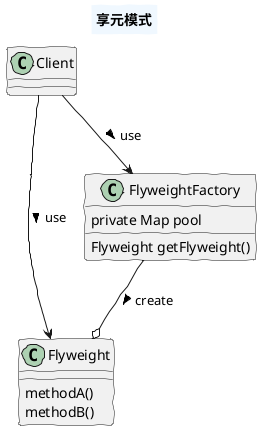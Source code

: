 @startuml

skinparam handwritten true
skinparam titleBorderThickness 2
skinparam titleBackgroundColor AliceBlue

title
    享元模式
end title

class Flyweight{
    methodA()
    methodB()
}

class FlyweightFactory{
    private Map pool
    Flyweight getFlyweight()
}

FlyweightFactory --o Flyweight : create >

class Client{

}

Client --> FlyweightFactory : use >

Client --> Flyweight : use >

@enduml